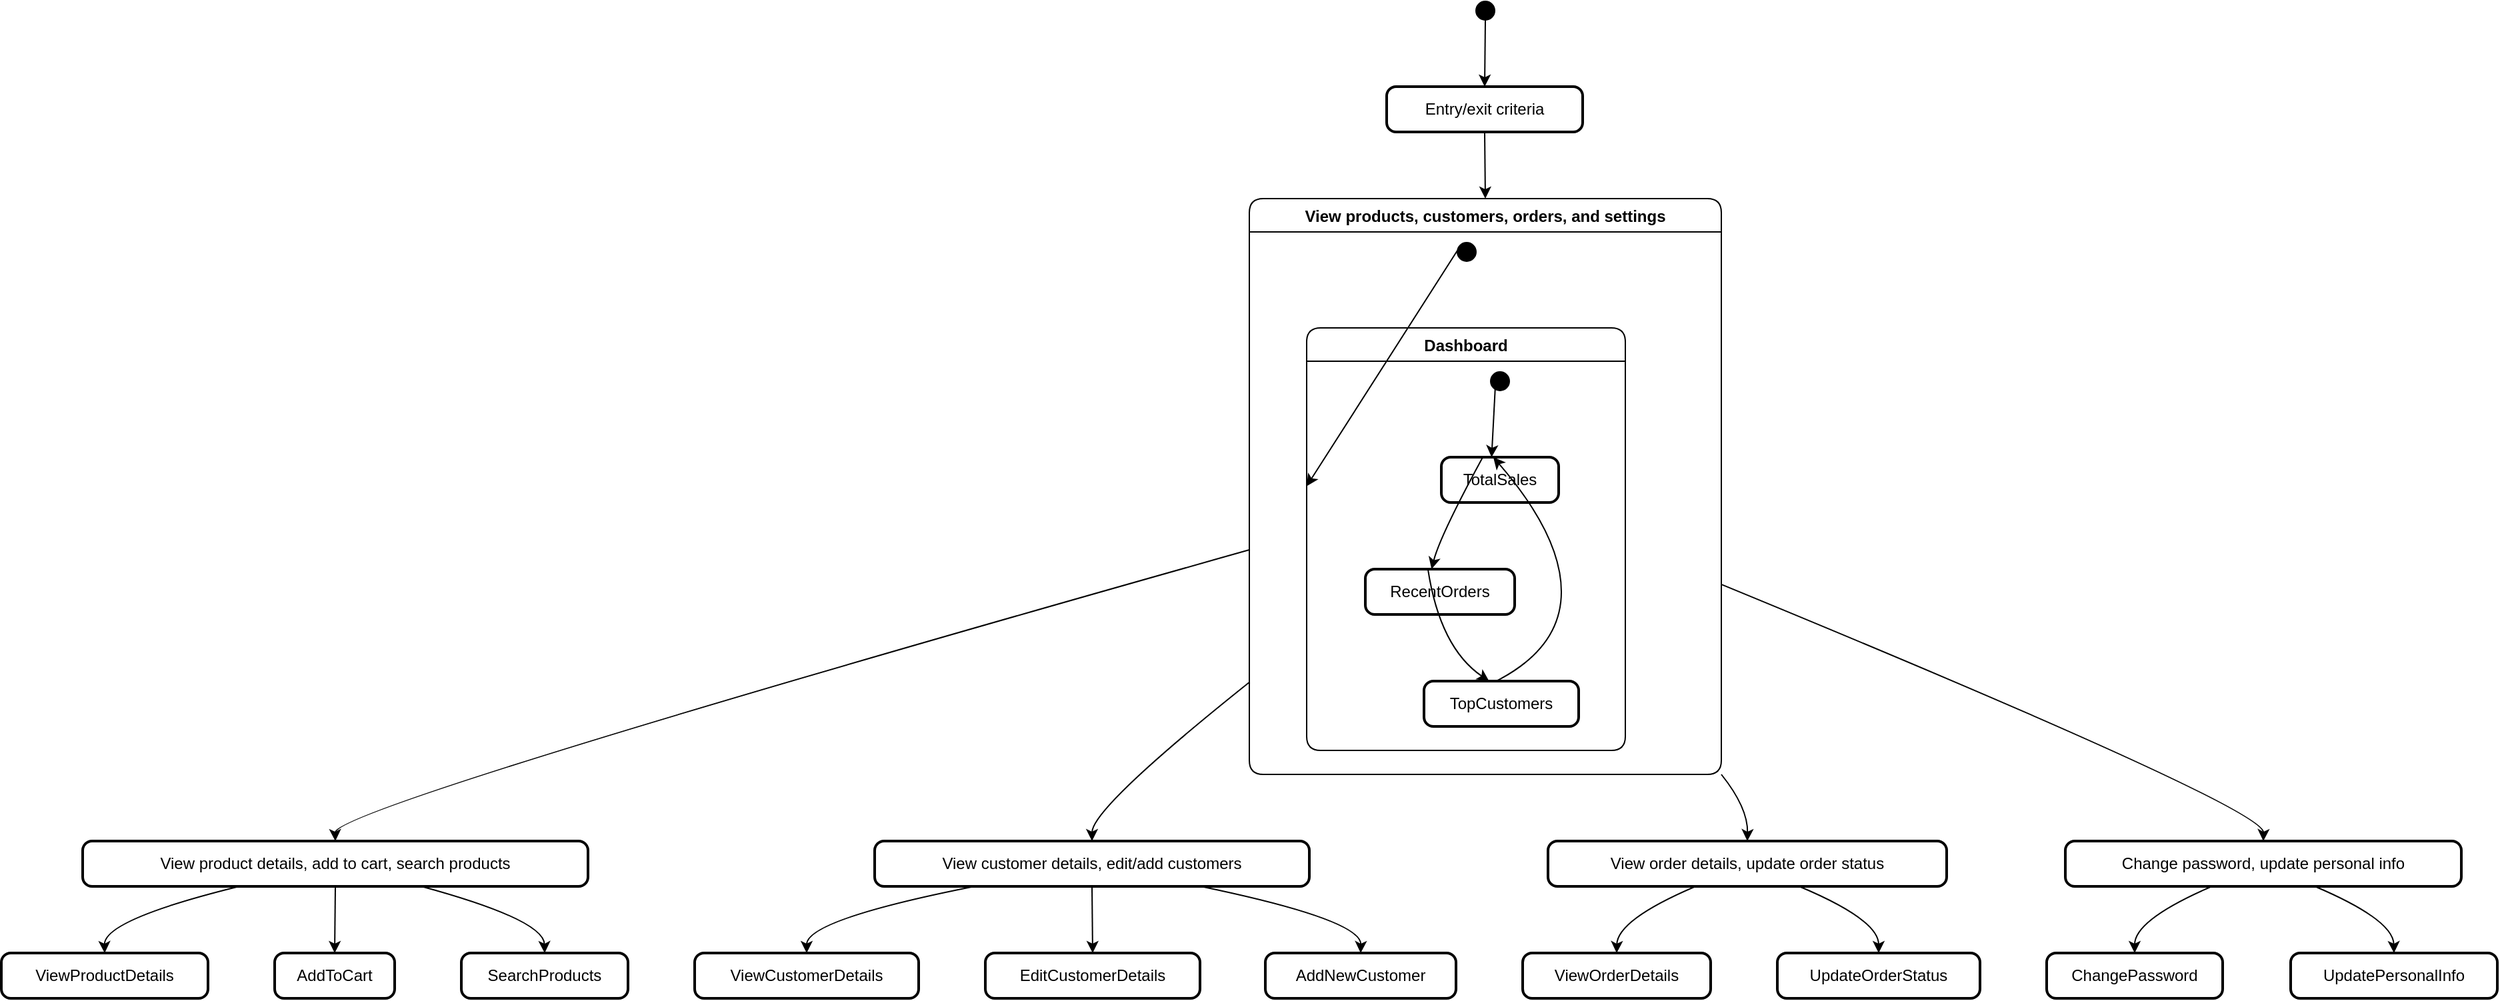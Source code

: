 <mxfile version="24.5.4" type="github">
  <diagram name="Página-1" id="c29u_Me0eeNJC8nauXQE">
    <mxGraphModel>
      <root>
        <mxCell id="0" />
        <mxCell id="1" parent="0" />
        <mxCell id="2" value="" style="ellipse;fillColor=strokeColor;" vertex="1" parent="1">
          <mxGeometry x="1114" y="8" width="14" height="14" as="geometry" />
        </mxCell>
        <mxCell id="3" value="Entry/exit criteria" style="rounded=1;absoluteArcSize=1;arcSize=14;whiteSpace=wrap;strokeWidth=2;" vertex="1" parent="1">
          <mxGeometry x="1047" y="72" width="147" height="34" as="geometry" />
        </mxCell>
        <mxCell id="4" value="View products, customers, orders, and settings" style="swimlane;fontStyle=1;align=center;verticalAlign=middle;startSize=25;container=0;collapsible=0;rounded=1;arcSize=14;dropTarget=0;" vertex="1" parent="1">
          <mxGeometry x="944" y="156" width="354" height="432" as="geometry" />
        </mxCell>
        <mxCell id="5" value="" style="ellipse;fillColor=strokeColor;" vertex="1" parent="4">
          <mxGeometry x="156" y="33" width="14" height="14" as="geometry" />
        </mxCell>
        <mxCell id="6" value="Dashboard" style="swimlane;fontStyle=1;align=center;verticalAlign=middle;startSize=25;container=0;collapsible=0;rounded=1;arcSize=14;dropTarget=0;" vertex="1" parent="4">
          <mxGeometry x="43" y="97" width="239" height="317" as="geometry" />
        </mxCell>
        <mxCell id="7" value="" style="ellipse;fillColor=strokeColor;" vertex="1" parent="6">
          <mxGeometry x="138" y="33" width="14" height="14" as="geometry" />
        </mxCell>
        <mxCell id="8" value="TotalSales" style="rounded=1;absoluteArcSize=1;arcSize=14;whiteSpace=wrap;strokeWidth=2;" vertex="1" parent="6">
          <mxGeometry x="101" y="97" width="88" height="34" as="geometry" />
        </mxCell>
        <mxCell id="9" value="RecentOrders" style="rounded=1;absoluteArcSize=1;arcSize=14;whiteSpace=wrap;strokeWidth=2;" vertex="1" parent="6">
          <mxGeometry x="44" y="181" width="112" height="34" as="geometry" />
        </mxCell>
        <mxCell id="10" value="TopCustomers" style="rounded=1;absoluteArcSize=1;arcSize=14;whiteSpace=wrap;strokeWidth=2;" vertex="1" parent="6">
          <mxGeometry x="88" y="265" width="116" height="34" as="geometry" />
        </mxCell>
        <mxCell id="11" value="" style="curved=1;startArrow=none;;exitX=-2.54;exitY=-5.93;entryX=0.02;entryY=-2.85;" edge="1" parent="6" source="7" target="8">
          <mxGeometry relative="1" as="geometry">
            <Array as="points" />
          </mxGeometry>
        </mxCell>
        <mxCell id="12" value="" style="curved=1;startArrow=none;;exitX=-0.19;exitY=-1.85;entryX=0.12;entryY=-2.85;" edge="1" parent="6" source="8" target="9">
          <mxGeometry relative="1" as="geometry">
            <Array as="points">
              <mxPoint x="100" y="156" />
            </Array>
          </mxGeometry>
        </mxCell>
        <mxCell id="13" value="" style="curved=1;startArrow=none;;exitX=0.12;exitY=-1.85;entryX=-0.03;entryY=-2.85;" edge="1" parent="6" source="9" target="10">
          <mxGeometry relative="1" as="geometry">
            <Array as="points">
              <mxPoint x="100" y="240" />
            </Array>
          </mxGeometry>
        </mxCell>
        <mxCell id="14" value="" style="curved=1;startArrow=none;;exitX=0.28;exitY=-2.85;entryX=0.23;entryY=-1.85;" edge="1" parent="6" source="10" target="8">
          <mxGeometry relative="1" as="geometry">
            <Array as="points">
              <mxPoint x="191" y="240" />
              <mxPoint x="191" y="156" />
            </Array>
          </mxGeometry>
        </mxCell>
        <mxCell id="15" value="" style="curved=1;startArrow=none;;exitX=-66.95;exitY=-10.14;entryX=-3.45;entryY=-0.49;" edge="1" parent="4" source="5" target="6">
          <mxGeometry relative="1" as="geometry">
            <Array as="points" />
          </mxGeometry>
        </mxCell>
        <mxCell id="16" value="View product details, add to cart, search products" style="rounded=1;absoluteArcSize=1;arcSize=14;whiteSpace=wrap;strokeWidth=2;" vertex="1" parent="1">
          <mxGeometry x="69" y="638" width="379" height="34" as="geometry" />
        </mxCell>
        <mxCell id="17" value="View customer details, edit/add customers" style="rounded=1;absoluteArcSize=1;arcSize=14;whiteSpace=wrap;strokeWidth=2;" vertex="1" parent="1">
          <mxGeometry x="663" y="638" width="326" height="34" as="geometry" />
        </mxCell>
        <mxCell id="18" value="View order details, update order status" style="rounded=1;absoluteArcSize=1;arcSize=14;whiteSpace=wrap;strokeWidth=2;" vertex="1" parent="1">
          <mxGeometry x="1168" y="638" width="299" height="34" as="geometry" />
        </mxCell>
        <mxCell id="19" value="Change password, update personal info" style="rounded=1;absoluteArcSize=1;arcSize=14;whiteSpace=wrap;strokeWidth=2;" vertex="1" parent="1">
          <mxGeometry x="1556" y="638" width="297" height="34" as="geometry" />
        </mxCell>
        <mxCell id="20" value="ViewProductDetails" style="rounded=1;absoluteArcSize=1;arcSize=14;whiteSpace=wrap;strokeWidth=2;" vertex="1" parent="1">
          <mxGeometry x="8" y="722" width="155" height="34" as="geometry" />
        </mxCell>
        <mxCell id="21" value="AddToCart" style="rounded=1;absoluteArcSize=1;arcSize=14;whiteSpace=wrap;strokeWidth=2;" vertex="1" parent="1">
          <mxGeometry x="213" y="722" width="90" height="34" as="geometry" />
        </mxCell>
        <mxCell id="22" value="SearchProducts" style="rounded=1;absoluteArcSize=1;arcSize=14;whiteSpace=wrap;strokeWidth=2;" vertex="1" parent="1">
          <mxGeometry x="353" y="722" width="125" height="34" as="geometry" />
        </mxCell>
        <mxCell id="23" value="ViewCustomerDetails" style="rounded=1;absoluteArcSize=1;arcSize=14;whiteSpace=wrap;strokeWidth=2;" vertex="1" parent="1">
          <mxGeometry x="528" y="722" width="168" height="34" as="geometry" />
        </mxCell>
        <mxCell id="24" value="EditCustomerDetails" style="rounded=1;absoluteArcSize=1;arcSize=14;whiteSpace=wrap;strokeWidth=2;" vertex="1" parent="1">
          <mxGeometry x="746" y="722" width="161" height="34" as="geometry" />
        </mxCell>
        <mxCell id="25" value="AddNewCustomer" style="rounded=1;absoluteArcSize=1;arcSize=14;whiteSpace=wrap;strokeWidth=2;" vertex="1" parent="1">
          <mxGeometry x="956" y="722" width="143" height="34" as="geometry" />
        </mxCell>
        <mxCell id="26" value="ViewOrderDetails" style="rounded=1;absoluteArcSize=1;arcSize=14;whiteSpace=wrap;strokeWidth=2;" vertex="1" parent="1">
          <mxGeometry x="1149" y="722" width="141" height="34" as="geometry" />
        </mxCell>
        <mxCell id="27" value="UpdateOrderStatus" style="rounded=1;absoluteArcSize=1;arcSize=14;whiteSpace=wrap;strokeWidth=2;" vertex="1" parent="1">
          <mxGeometry x="1340" y="722" width="152" height="34" as="geometry" />
        </mxCell>
        <mxCell id="28" value="ChangePassword" style="rounded=1;absoluteArcSize=1;arcSize=14;whiteSpace=wrap;strokeWidth=2;" vertex="1" parent="1">
          <mxGeometry x="1542" y="722" width="132" height="34" as="geometry" />
        </mxCell>
        <mxCell id="29" value="UpdatePersonalInfo" style="rounded=1;absoluteArcSize=1;arcSize=14;whiteSpace=wrap;strokeWidth=2;" vertex="1" parent="1">
          <mxGeometry x="1725" y="722" width="155" height="34" as="geometry" />
        </mxCell>
        <mxCell id="30" value="" style="curved=1;startArrow=none;;exitX=0.5;exitY=1;entryX=0.5;entryY=0;" edge="1" parent="1" source="2" target="3">
          <mxGeometry relative="1" as="geometry">
            <Array as="points" />
          </mxGeometry>
        </mxCell>
        <mxCell id="31" value="" style="curved=1;startArrow=none;;exitX=0.31;exitY=1;entryX=0.5;entryY=0;" edge="1" parent="1" source="16" target="20">
          <mxGeometry relative="1" as="geometry">
            <Array as="points">
              <mxPoint x="85" y="697" />
            </Array>
          </mxGeometry>
        </mxCell>
        <mxCell id="32" value="" style="curved=1;startArrow=none;;exitX=0.5;exitY=1;entryX=0.5;entryY=0;" edge="1" parent="1" source="16" target="21">
          <mxGeometry relative="1" as="geometry">
            <Array as="points" />
          </mxGeometry>
        </mxCell>
        <mxCell id="33" value="" style="curved=1;startArrow=none;;exitX=0.67;exitY=1;entryX=0.5;entryY=0;" edge="1" parent="1" source="16" target="22">
          <mxGeometry relative="1" as="geometry">
            <Array as="points">
              <mxPoint x="415" y="697" />
            </Array>
          </mxGeometry>
        </mxCell>
        <mxCell id="34" value="" style="curved=1;startArrow=none;;exitX=0.23;exitY=1;entryX=0.5;entryY=0;" edge="1" parent="1" source="17" target="23">
          <mxGeometry relative="1" as="geometry">
            <Array as="points">
              <mxPoint x="612" y="697" />
            </Array>
          </mxGeometry>
        </mxCell>
        <mxCell id="35" value="" style="curved=1;startArrow=none;;exitX=0.5;exitY=1;entryX=0.5;entryY=0;" edge="1" parent="1" source="17" target="24">
          <mxGeometry relative="1" as="geometry">
            <Array as="points" />
          </mxGeometry>
        </mxCell>
        <mxCell id="36" value="" style="curved=1;startArrow=none;;exitX=0.75;exitY=1;entryX=0.5;entryY=0;" edge="1" parent="1" source="17" target="25">
          <mxGeometry relative="1" as="geometry">
            <Array as="points">
              <mxPoint x="1028" y="697" />
            </Array>
          </mxGeometry>
        </mxCell>
        <mxCell id="37" value="" style="curved=1;startArrow=none;;exitX=0.37;exitY=1;entryX=0.5;entryY=0;" edge="1" parent="1" source="18" target="26">
          <mxGeometry relative="1" as="geometry">
            <Array as="points">
              <mxPoint x="1220" y="697" />
            </Array>
          </mxGeometry>
        </mxCell>
        <mxCell id="38" value="" style="curved=1;startArrow=none;;exitX=0.63;exitY=1;entryX=0.5;entryY=0;" edge="1" parent="1" source="18" target="27">
          <mxGeometry relative="1" as="geometry">
            <Array as="points">
              <mxPoint x="1416" y="697" />
            </Array>
          </mxGeometry>
        </mxCell>
        <mxCell id="39" value="" style="curved=1;startArrow=none;;exitX=0.37;exitY=1;entryX=0.5;entryY=0;" edge="1" parent="1" source="19" target="28">
          <mxGeometry relative="1" as="geometry">
            <Array as="points">
              <mxPoint x="1608" y="697" />
            </Array>
          </mxGeometry>
        </mxCell>
        <mxCell id="40" value="" style="curved=1;startArrow=none;;exitX=0.63;exitY=1;entryX=0.5;entryY=0;" edge="1" parent="1" source="19" target="29">
          <mxGeometry relative="1" as="geometry">
            <Array as="points">
              <mxPoint x="1802" y="697" />
            </Array>
          </mxGeometry>
        </mxCell>
        <mxCell id="41" value="" style="curved=1;startArrow=none;;exitX=0.5;exitY=1;entryX=0.5;entryY=0;" edge="1" parent="1" source="3" target="4">
          <mxGeometry relative="1" as="geometry">
            <Array as="points" />
          </mxGeometry>
        </mxCell>
        <mxCell id="42" value="" style="curved=1;startArrow=none;;exitX=0;exitY=0.61;entryX=0.5;entryY=0;" edge="1" parent="1" source="4" target="16">
          <mxGeometry relative="1" as="geometry">
            <Array as="points">
              <mxPoint x="258" y="613" />
            </Array>
          </mxGeometry>
        </mxCell>
        <mxCell id="43" value="" style="curved=1;startArrow=none;;exitX=0;exitY=0.84;entryX=0.5;entryY=0;" edge="1" parent="1" source="4" target="17">
          <mxGeometry relative="1" as="geometry">
            <Array as="points">
              <mxPoint x="826" y="613" />
            </Array>
          </mxGeometry>
        </mxCell>
        <mxCell id="44" value="" style="curved=1;startArrow=none;;exitX=1;exitY=1;entryX=0.5;entryY=0;" edge="1" parent="1" source="4" target="18">
          <mxGeometry relative="1" as="geometry">
            <Array as="points">
              <mxPoint x="1318" y="613" />
            </Array>
          </mxGeometry>
        </mxCell>
        <mxCell id="45" value="" style="curved=1;startArrow=none;;exitX=1;exitY=0.67;entryX=0.5;entryY=0;" edge="1" parent="1" source="4" target="19">
          <mxGeometry relative="1" as="geometry">
            <Array as="points">
              <mxPoint x="1705" y="613" />
            </Array>
          </mxGeometry>
        </mxCell>
      </root>
    </mxGraphModel>
  </diagram>
</mxfile>
